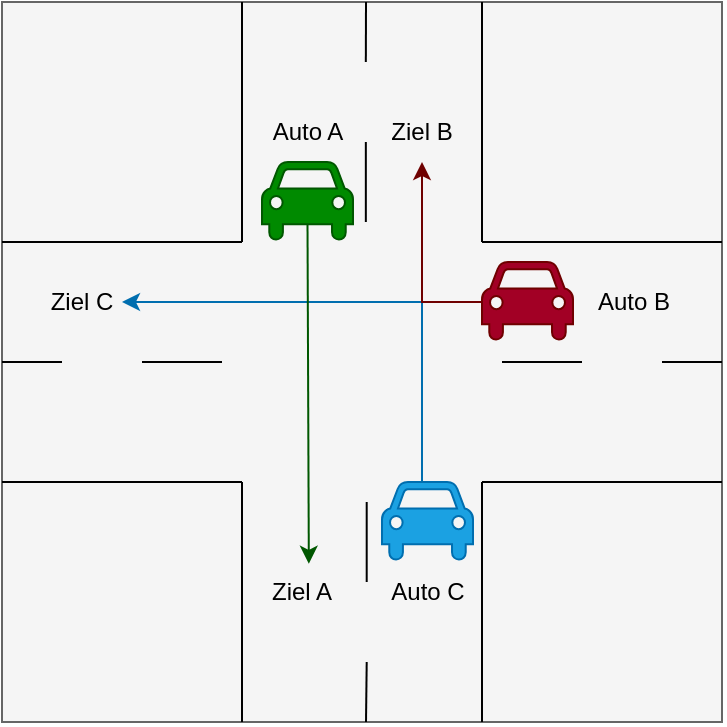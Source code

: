 <mxfile version="24.8.6">
  <diagram name="Seite-1" id="x6TGXB_mx69Uv8RYeHwR">
    <mxGraphModel dx="1728" dy="615" grid="1" gridSize="10" guides="1" tooltips="1" connect="1" arrows="1" fold="1" page="1" pageScale="1" pageWidth="827" pageHeight="1169" math="0" shadow="0">
      <root>
        <mxCell id="0" />
        <mxCell id="1" parent="0" />
        <mxCell id="Nezf_7Yz9TkMCUZOA_Mw-48" value="" style="whiteSpace=wrap;html=1;aspect=fixed;fillColor=#f5f5f5;fontColor=#333333;strokeColor=#666666;" vertex="1" parent="1">
          <mxGeometry x="160" y="160" width="360" height="360" as="geometry" />
        </mxCell>
        <mxCell id="Nezf_7Yz9TkMCUZOA_Mw-9" value="" style="endArrow=none;html=1;rounded=0;" edge="1" parent="1">
          <mxGeometry width="50" height="50" relative="1" as="geometry">
            <mxPoint x="341.92" y="270" as="sourcePoint" />
            <mxPoint x="341.92" y="230" as="targetPoint" />
          </mxGeometry>
        </mxCell>
        <mxCell id="Nezf_7Yz9TkMCUZOA_Mw-12" value="" style="endArrow=none;html=1;rounded=0;" edge="1" parent="1">
          <mxGeometry width="50" height="50" relative="1" as="geometry">
            <mxPoint x="341.92" y="190" as="sourcePoint" />
            <mxPoint x="342" y="160" as="targetPoint" />
          </mxGeometry>
        </mxCell>
        <mxCell id="Nezf_7Yz9TkMCUZOA_Mw-13" value="" style="endArrow=none;html=1;rounded=0;" edge="1" parent="1">
          <mxGeometry width="50" height="50" relative="1" as="geometry">
            <mxPoint x="160" y="340" as="sourcePoint" />
            <mxPoint x="190" y="340" as="targetPoint" />
          </mxGeometry>
        </mxCell>
        <mxCell id="Nezf_7Yz9TkMCUZOA_Mw-15" value="" style="endArrow=none;html=1;rounded=0;" edge="1" parent="1">
          <mxGeometry width="50" height="50" relative="1" as="geometry">
            <mxPoint x="520" y="340" as="sourcePoint" />
            <mxPoint x="490" y="340" as="targetPoint" />
          </mxGeometry>
        </mxCell>
        <mxCell id="Nezf_7Yz9TkMCUZOA_Mw-16" value="" style="endArrow=none;html=1;rounded=0;" edge="1" parent="1">
          <mxGeometry width="50" height="50" relative="1" as="geometry">
            <mxPoint x="450" y="340" as="sourcePoint" />
            <mxPoint x="410" y="340" as="targetPoint" />
          </mxGeometry>
        </mxCell>
        <mxCell id="Nezf_7Yz9TkMCUZOA_Mw-17" value="" style="endArrow=none;html=1;rounded=0;" edge="1" parent="1">
          <mxGeometry width="50" height="50" relative="1" as="geometry">
            <mxPoint x="342" y="520" as="sourcePoint" />
            <mxPoint x="342.35" y="490" as="targetPoint" />
          </mxGeometry>
        </mxCell>
        <mxCell id="Nezf_7Yz9TkMCUZOA_Mw-18" value="" style="endArrow=none;html=1;rounded=0;" edge="1" parent="1">
          <mxGeometry width="50" height="50" relative="1" as="geometry">
            <mxPoint x="342.35" y="450" as="sourcePoint" />
            <mxPoint x="342.35" y="410" as="targetPoint" />
          </mxGeometry>
        </mxCell>
        <mxCell id="Nezf_7Yz9TkMCUZOA_Mw-22" value="" style="shape=mxgraph.signs.transportation.car_4;html=1;pointerEvents=1;fillColor=#008a00;strokeColor=#005700;verticalLabelPosition=bottom;verticalAlign=top;align=center;fontColor=#ffffff;" vertex="1" parent="1">
          <mxGeometry x="290" y="240" width="45.5" height="40" as="geometry" />
        </mxCell>
        <mxCell id="Nezf_7Yz9TkMCUZOA_Mw-24" value="" style="shape=mxgraph.signs.transportation.car_4;html=1;pointerEvents=1;fillColor=#a20025;strokeColor=#6F0000;verticalLabelPosition=bottom;verticalAlign=top;align=center;fontColor=#ffffff;" vertex="1" parent="1">
          <mxGeometry x="400" y="290" width="45.5" height="40" as="geometry" />
        </mxCell>
        <mxCell id="Nezf_7Yz9TkMCUZOA_Mw-25" value="" style="shape=mxgraph.signs.transportation.car_4;html=1;pointerEvents=1;fillColor=#1ba1e2;strokeColor=#006EAF;verticalLabelPosition=bottom;verticalAlign=top;align=center;fontColor=#ffffff;" vertex="1" parent="1">
          <mxGeometry x="350" y="400" width="45.5" height="40" as="geometry" />
        </mxCell>
        <mxCell id="Nezf_7Yz9TkMCUZOA_Mw-26" value="" style="endArrow=none;html=1;rounded=0;" edge="1" parent="1">
          <mxGeometry width="50" height="50" relative="1" as="geometry">
            <mxPoint x="280" y="280" as="sourcePoint" />
            <mxPoint x="280" y="160" as="targetPoint" />
          </mxGeometry>
        </mxCell>
        <mxCell id="Nezf_7Yz9TkMCUZOA_Mw-27" value="" style="endArrow=none;html=1;rounded=0;" edge="1" parent="1">
          <mxGeometry width="50" height="50" relative="1" as="geometry">
            <mxPoint x="160" y="280" as="sourcePoint" />
            <mxPoint x="280" y="280" as="targetPoint" />
          </mxGeometry>
        </mxCell>
        <mxCell id="Nezf_7Yz9TkMCUZOA_Mw-28" value="" style="endArrow=none;html=1;rounded=0;" edge="1" parent="1">
          <mxGeometry width="50" height="50" relative="1" as="geometry">
            <mxPoint x="400" y="280" as="sourcePoint" />
            <mxPoint x="400" y="160" as="targetPoint" />
          </mxGeometry>
        </mxCell>
        <mxCell id="Nezf_7Yz9TkMCUZOA_Mw-29" value="" style="endArrow=none;html=1;rounded=0;" edge="1" parent="1">
          <mxGeometry width="50" height="50" relative="1" as="geometry">
            <mxPoint x="400" y="280" as="sourcePoint" />
            <mxPoint x="520" y="280" as="targetPoint" />
          </mxGeometry>
        </mxCell>
        <mxCell id="Nezf_7Yz9TkMCUZOA_Mw-30" value="" style="endArrow=none;html=1;rounded=0;" edge="1" parent="1">
          <mxGeometry width="50" height="50" relative="1" as="geometry">
            <mxPoint x="400" y="400" as="sourcePoint" />
            <mxPoint x="520" y="400" as="targetPoint" />
          </mxGeometry>
        </mxCell>
        <mxCell id="Nezf_7Yz9TkMCUZOA_Mw-31" value="" style="endArrow=none;html=1;rounded=0;" edge="1" parent="1">
          <mxGeometry width="50" height="50" relative="1" as="geometry">
            <mxPoint x="280" y="520" as="sourcePoint" />
            <mxPoint x="280" y="400" as="targetPoint" />
          </mxGeometry>
        </mxCell>
        <mxCell id="Nezf_7Yz9TkMCUZOA_Mw-32" value="" style="endArrow=none;html=1;rounded=0;" edge="1" parent="1">
          <mxGeometry width="50" height="50" relative="1" as="geometry">
            <mxPoint x="400" y="520" as="sourcePoint" />
            <mxPoint x="400" y="400" as="targetPoint" />
          </mxGeometry>
        </mxCell>
        <mxCell id="Nezf_7Yz9TkMCUZOA_Mw-33" value="" style="endArrow=none;html=1;rounded=0;" edge="1" parent="1">
          <mxGeometry width="50" height="50" relative="1" as="geometry">
            <mxPoint x="160" y="400" as="sourcePoint" />
            <mxPoint x="280" y="400" as="targetPoint" />
          </mxGeometry>
        </mxCell>
        <mxCell id="Nezf_7Yz9TkMCUZOA_Mw-34" value="" style="endArrow=none;html=1;rounded=0;" edge="1" parent="1">
          <mxGeometry width="50" height="50" relative="1" as="geometry">
            <mxPoint x="230" y="340" as="sourcePoint" />
            <mxPoint x="270" y="340" as="targetPoint" />
          </mxGeometry>
        </mxCell>
        <mxCell id="Nezf_7Yz9TkMCUZOA_Mw-39" value="" style="endArrow=classic;html=1;rounded=0;fillColor=#1ba1e2;strokeColor=#006EAF;" edge="1" parent="1">
          <mxGeometry width="50" height="50" relative="1" as="geometry">
            <mxPoint x="370" y="400" as="sourcePoint" />
            <mxPoint x="220" y="310" as="targetPoint" />
            <Array as="points">
              <mxPoint x="370" y="310" />
            </Array>
          </mxGeometry>
        </mxCell>
        <mxCell id="Nezf_7Yz9TkMCUZOA_Mw-40" value="" style="endArrow=classic;html=1;rounded=0;exitX=0.5;exitY=0.775;exitDx=0;exitDy=0;exitPerimeter=0;fillColor=#008a00;strokeColor=#005700;entryX=0.557;entryY=0.03;entryDx=0;entryDy=0;entryPerimeter=0;" edge="1" parent="1" source="Nezf_7Yz9TkMCUZOA_Mw-22" target="Nezf_7Yz9TkMCUZOA_Mw-46">
          <mxGeometry width="50" height="50" relative="1" as="geometry">
            <mxPoint x="270" y="380" as="sourcePoint" />
            <mxPoint x="313" y="450" as="targetPoint" />
          </mxGeometry>
        </mxCell>
        <mxCell id="Nezf_7Yz9TkMCUZOA_Mw-41" value="" style="endArrow=classic;html=1;rounded=0;exitX=0;exitY=0.5;exitDx=0;exitDy=0;exitPerimeter=0;fillColor=#a20025;strokeColor=#6F0000;entryX=0.5;entryY=1;entryDx=0;entryDy=0;" edge="1" parent="1" source="Nezf_7Yz9TkMCUZOA_Mw-24" target="Nezf_7Yz9TkMCUZOA_Mw-45">
          <mxGeometry width="50" height="50" relative="1" as="geometry">
            <mxPoint x="330" y="400" as="sourcePoint" />
            <mxPoint x="370" y="230" as="targetPoint" />
            <Array as="points">
              <mxPoint x="370" y="310" />
            </Array>
          </mxGeometry>
        </mxCell>
        <mxCell id="Nezf_7Yz9TkMCUZOA_Mw-42" value="Auto C" style="text;html=1;align=center;verticalAlign=middle;whiteSpace=wrap;rounded=0;" vertex="1" parent="1">
          <mxGeometry x="342.75" y="440" width="60" height="30" as="geometry" />
        </mxCell>
        <mxCell id="Nezf_7Yz9TkMCUZOA_Mw-43" value="Auto B" style="text;html=1;align=center;verticalAlign=middle;whiteSpace=wrap;rounded=0;" vertex="1" parent="1">
          <mxGeometry x="445.5" y="295" width="60" height="30" as="geometry" />
        </mxCell>
        <mxCell id="Nezf_7Yz9TkMCUZOA_Mw-44" value="Auto A" style="text;html=1;align=center;verticalAlign=middle;whiteSpace=wrap;rounded=0;" vertex="1" parent="1">
          <mxGeometry x="282.75" y="210" width="60" height="30" as="geometry" />
        </mxCell>
        <mxCell id="Nezf_7Yz9TkMCUZOA_Mw-45" value="Ziel B" style="text;html=1;align=center;verticalAlign=middle;whiteSpace=wrap;rounded=0;" vertex="1" parent="1">
          <mxGeometry x="340" y="210" width="60" height="30" as="geometry" />
        </mxCell>
        <mxCell id="Nezf_7Yz9TkMCUZOA_Mw-46" value="Ziel A" style="text;html=1;align=center;verticalAlign=middle;whiteSpace=wrap;rounded=0;" vertex="1" parent="1">
          <mxGeometry x="280" y="440" width="60" height="30" as="geometry" />
        </mxCell>
        <mxCell id="Nezf_7Yz9TkMCUZOA_Mw-47" value="Ziel C" style="text;html=1;align=center;verticalAlign=middle;whiteSpace=wrap;rounded=0;" vertex="1" parent="1">
          <mxGeometry x="170" y="295" width="60" height="30" as="geometry" />
        </mxCell>
      </root>
    </mxGraphModel>
  </diagram>
</mxfile>

